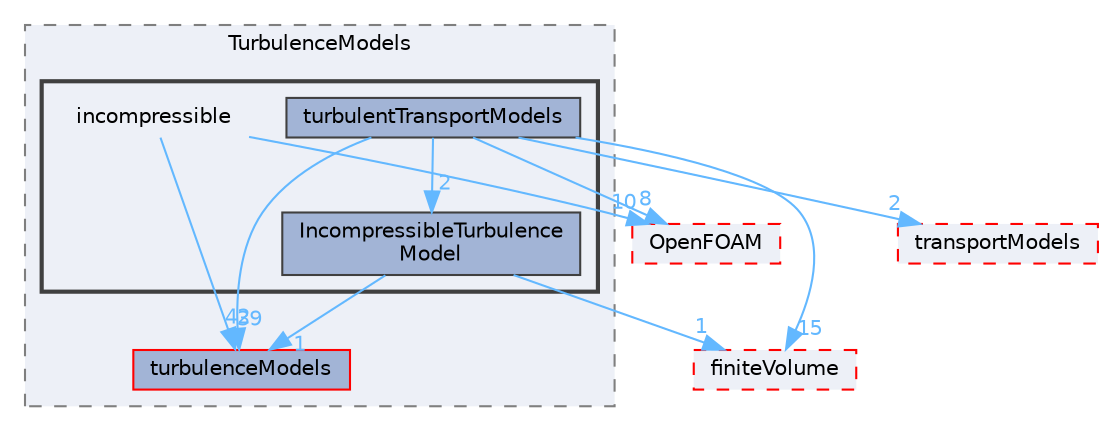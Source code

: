 digraph "src/TurbulenceModels/incompressible"
{
 // LATEX_PDF_SIZE
  bgcolor="transparent";
  edge [fontname=Helvetica,fontsize=10,labelfontname=Helvetica,labelfontsize=10];
  node [fontname=Helvetica,fontsize=10,shape=box,height=0.2,width=0.4];
  compound=true
  subgraph clusterdir_1eda626aeac0f0ad2848c36acaa5d501 {
    graph [ bgcolor="#edf0f7", pencolor="grey50", label="TurbulenceModels", fontname=Helvetica,fontsize=10 style="filled,dashed", URL="dir_1eda626aeac0f0ad2848c36acaa5d501.html",tooltip=""]
  dir_a3dc37bcacf99bb6122ed819dac99f09 [label="turbulenceModels", fillcolor="#a2b4d6", color="red", style="filled", URL="dir_a3dc37bcacf99bb6122ed819dac99f09.html",tooltip=""];
  subgraph clusterdir_65e3a25be7d63d0357fd279a6ba5d718 {
    graph [ bgcolor="#edf0f7", pencolor="grey25", label="", fontname=Helvetica,fontsize=10 style="filled,bold", URL="dir_65e3a25be7d63d0357fd279a6ba5d718.html",tooltip=""]
    dir_65e3a25be7d63d0357fd279a6ba5d718 [shape=plaintext, label="incompressible"];
  dir_de2cd593d19cc0a8b5c44c5f0647956e [label="IncompressibleTurbulence\lModel", fillcolor="#a2b4d6", color="grey25", style="filled", URL="dir_de2cd593d19cc0a8b5c44c5f0647956e.html",tooltip=""];
  dir_1aa858ea368076f1cd8be38150a1c632 [label="turbulentTransportModels", fillcolor="#a2b4d6", color="grey25", style="filled", URL="dir_1aa858ea368076f1cd8be38150a1c632.html",tooltip=""];
  }
  }
  dir_9bd15774b555cf7259a6fa18f99fe99b [label="finiteVolume", fillcolor="#edf0f7", color="red", style="filled,dashed", URL="dir_9bd15774b555cf7259a6fa18f99fe99b.html",tooltip=""];
  dir_c5473ff19b20e6ec4dfe5c310b3778a8 [label="OpenFOAM", fillcolor="#edf0f7", color="red", style="filled,dashed", URL="dir_c5473ff19b20e6ec4dfe5c310b3778a8.html",tooltip=""];
  dir_9415e59289a6feeb24164dafa70a594f [label="transportModels", fillcolor="#edf0f7", color="red", style="filled,dashed", URL="dir_9415e59289a6feeb24164dafa70a594f.html",tooltip=""];
  dir_65e3a25be7d63d0357fd279a6ba5d718->dir_a3dc37bcacf99bb6122ed819dac99f09 [headlabel="42", labeldistance=1.5 headhref="dir_001821_004144.html" href="dir_001821_004144.html" color="steelblue1" fontcolor="steelblue1"];
  dir_65e3a25be7d63d0357fd279a6ba5d718->dir_c5473ff19b20e6ec4dfe5c310b3778a8 [headlabel="10", labeldistance=1.5 headhref="dir_001821_002695.html" href="dir_001821_002695.html" color="steelblue1" fontcolor="steelblue1"];
  dir_de2cd593d19cc0a8b5c44c5f0647956e->dir_9bd15774b555cf7259a6fa18f99fe99b [headlabel="1", labeldistance=1.5 headhref="dir_001830_001387.html" href="dir_001830_001387.html" color="steelblue1" fontcolor="steelblue1"];
  dir_de2cd593d19cc0a8b5c44c5f0647956e->dir_a3dc37bcacf99bb6122ed819dac99f09 [headlabel="1", labeldistance=1.5 headhref="dir_001830_004144.html" href="dir_001830_004144.html" color="steelblue1" fontcolor="steelblue1"];
  dir_1aa858ea368076f1cd8be38150a1c632->dir_9415e59289a6feeb24164dafa70a594f [headlabel="2", labeldistance=1.5 headhref="dir_004162_004112.html" href="dir_004162_004112.html" color="steelblue1" fontcolor="steelblue1"];
  dir_1aa858ea368076f1cd8be38150a1c632->dir_9bd15774b555cf7259a6fa18f99fe99b [headlabel="15", labeldistance=1.5 headhref="dir_004162_001387.html" href="dir_004162_001387.html" color="steelblue1" fontcolor="steelblue1"];
  dir_1aa858ea368076f1cd8be38150a1c632->dir_a3dc37bcacf99bb6122ed819dac99f09 [headlabel="39", labeldistance=1.5 headhref="dir_004162_004144.html" href="dir_004162_004144.html" color="steelblue1" fontcolor="steelblue1"];
  dir_1aa858ea368076f1cd8be38150a1c632->dir_c5473ff19b20e6ec4dfe5c310b3778a8 [headlabel="8", labeldistance=1.5 headhref="dir_004162_002695.html" href="dir_004162_002695.html" color="steelblue1" fontcolor="steelblue1"];
  dir_1aa858ea368076f1cd8be38150a1c632->dir_de2cd593d19cc0a8b5c44c5f0647956e [headlabel="2", labeldistance=1.5 headhref="dir_004162_001830.html" href="dir_004162_001830.html" color="steelblue1" fontcolor="steelblue1"];
}
